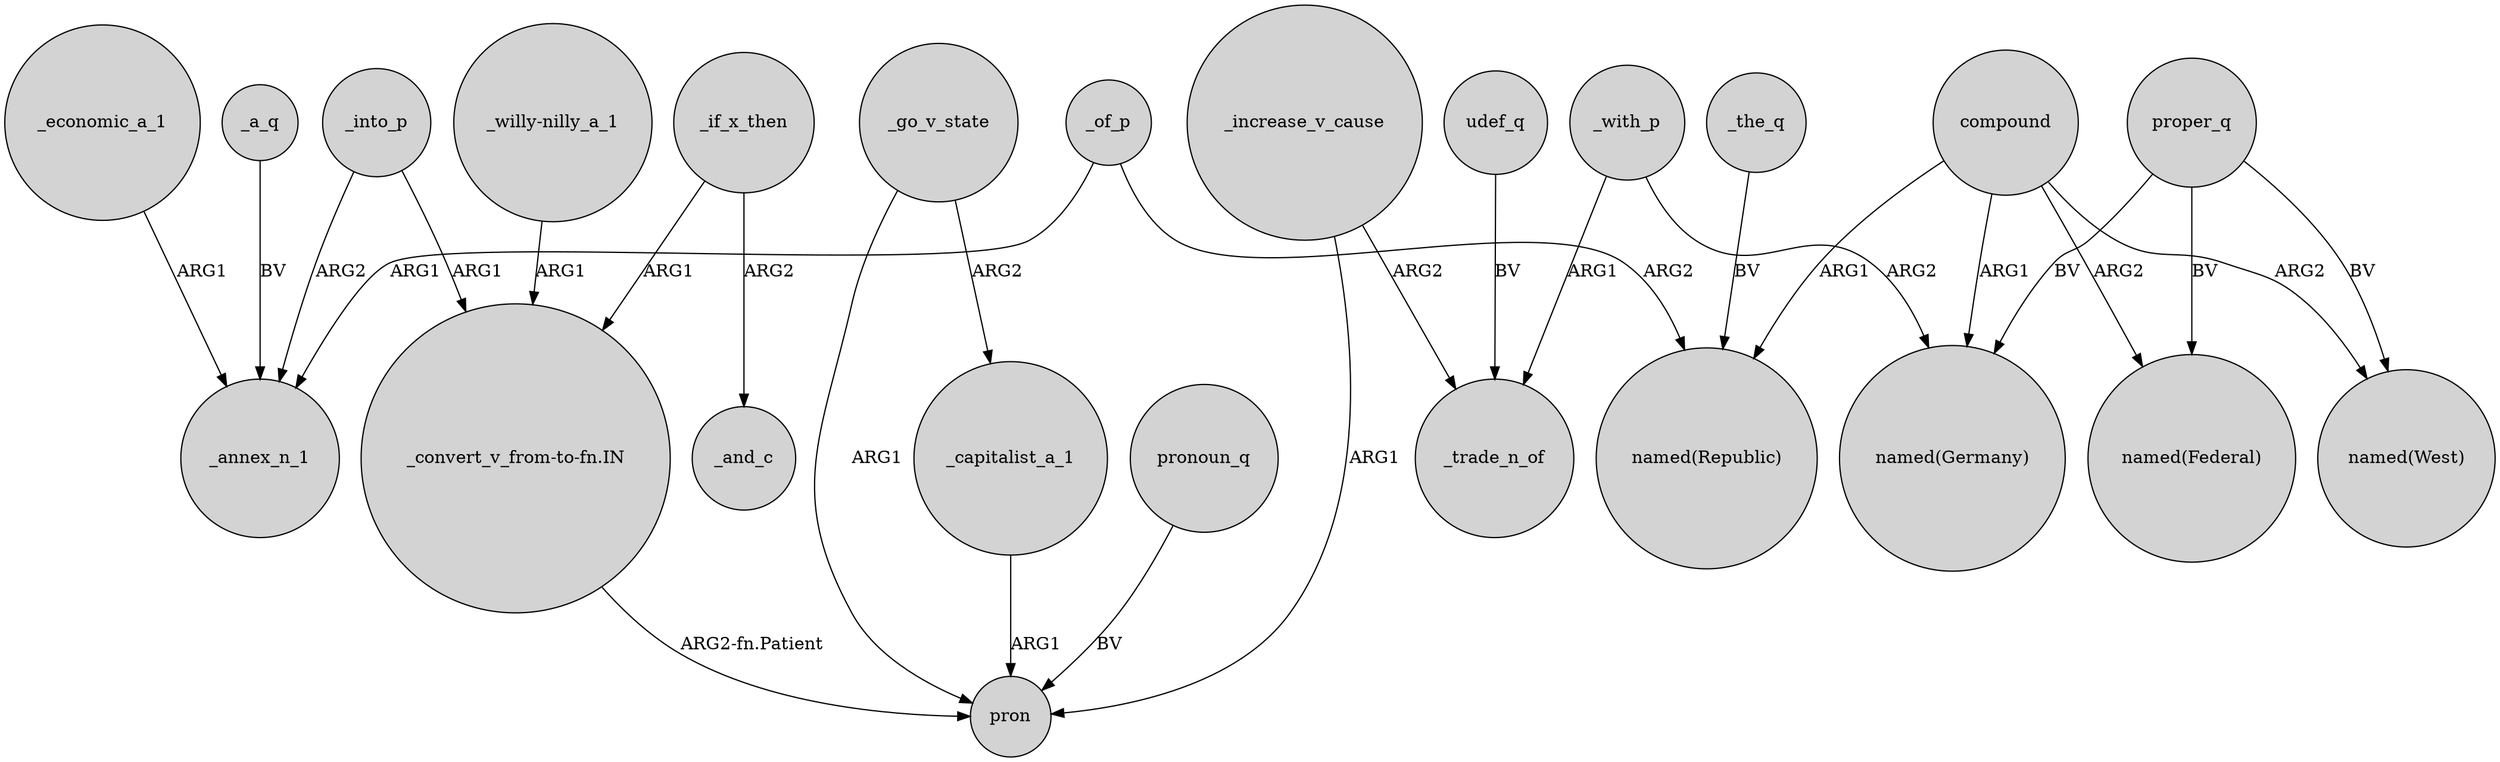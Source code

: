 digraph {
	node [shape=circle style=filled]
	_of_p -> _annex_n_1 [label=ARG1]
	udef_q -> _trade_n_of [label=BV]
	_with_p -> _trade_n_of [label=ARG1]
	compound -> "named(West)" [label=ARG2]
	_economic_a_1 -> _annex_n_1 [label=ARG1]
	proper_q -> "named(Germany)" [label=BV]
	"_convert_v_from-to-fn.IN" -> pron [label="ARG2-fn.Patient"]
	_with_p -> "named(Germany)" [label=ARG2]
	_increase_v_cause -> pron [label=ARG1]
	_a_q -> _annex_n_1 [label=BV]
	_go_v_state -> _capitalist_a_1 [label=ARG2]
	proper_q -> "named(West)" [label=BV]
	_if_x_then -> "_convert_v_from-to-fn.IN" [label=ARG1]
	_capitalist_a_1 -> pron [label=ARG1]
	pronoun_q -> pron [label=BV]
	_increase_v_cause -> _trade_n_of [label=ARG2]
	compound -> "named(Germany)" [label=ARG1]
	_of_p -> "named(Republic)" [label=ARG2]
	_into_p -> _annex_n_1 [label=ARG2]
	proper_q -> "named(Federal)" [label=BV]
	_if_x_then -> _and_c [label=ARG2]
	"_willy-nilly_a_1" -> "_convert_v_from-to-fn.IN" [label=ARG1]
	_the_q -> "named(Republic)" [label=BV]
	compound -> "named(Republic)" [label=ARG1]
	compound -> "named(Federal)" [label=ARG2]
	_into_p -> "_convert_v_from-to-fn.IN" [label=ARG1]
	_go_v_state -> pron [label=ARG1]
}
